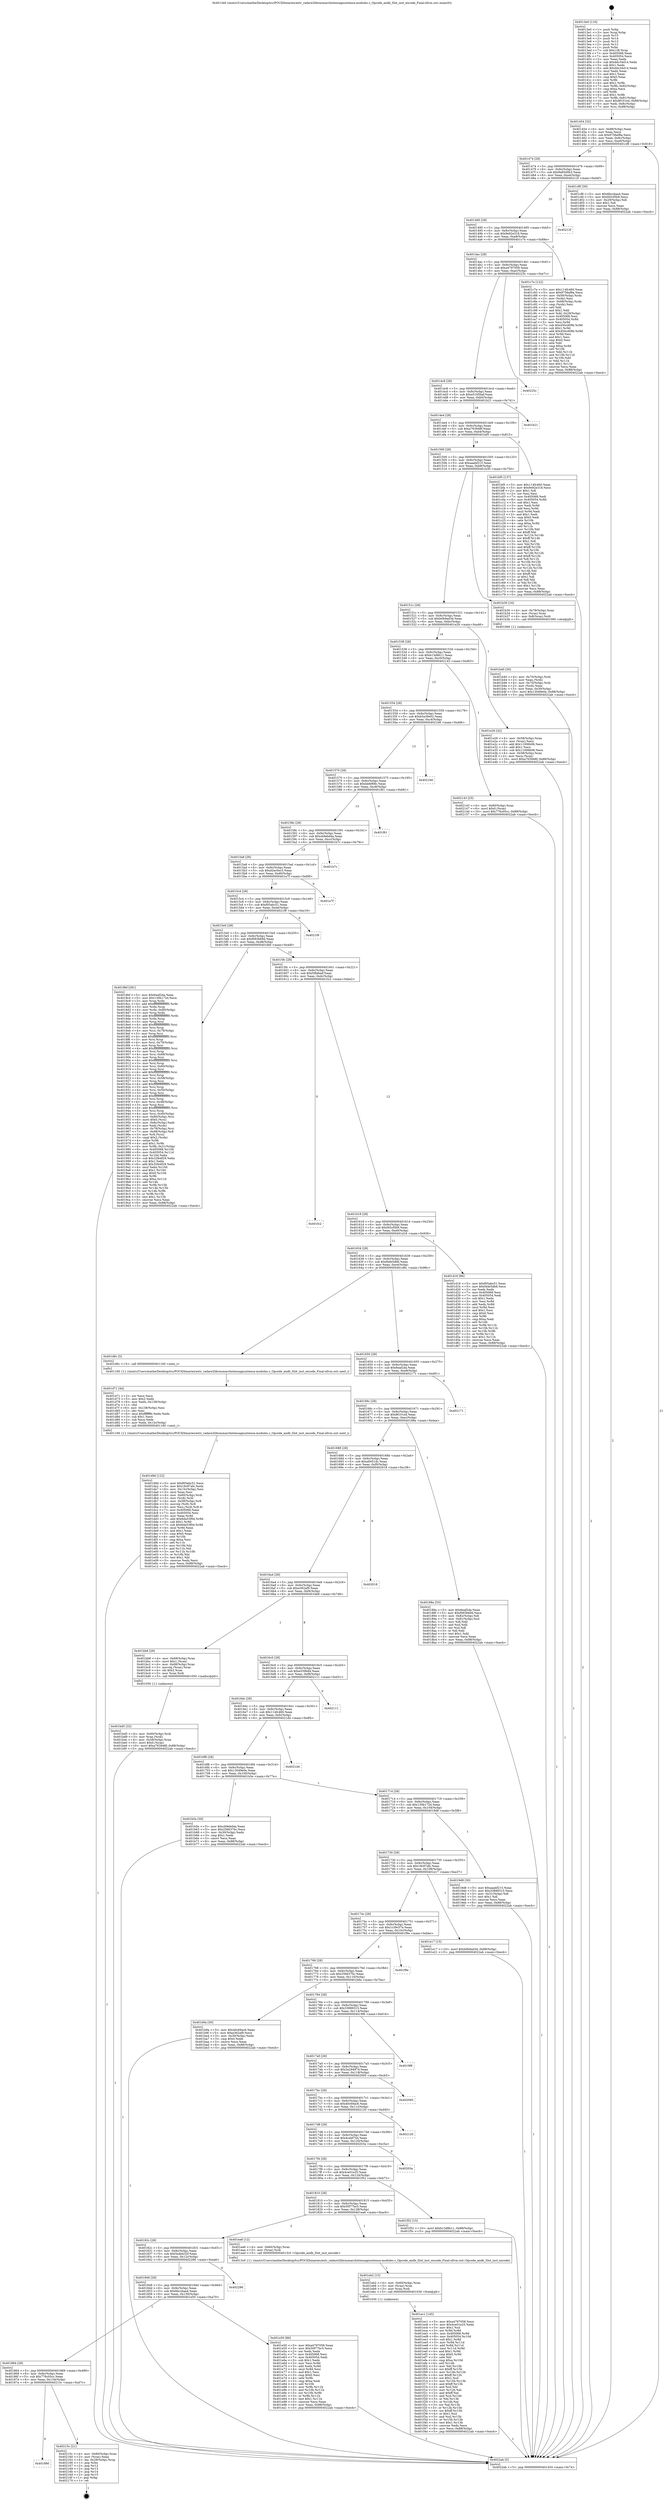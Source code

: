 digraph "0x4013e0" {
  label = "0x4013e0 (/mnt/c/Users/mathe/Desktop/tcc/POCII/binaries/extr_radare2librasmarchxtensagnuxtensa-modules.c_Opcode_andb_Slot_inst_encode_Final-ollvm.out::main(0))"
  labelloc = "t"
  node[shape=record]

  Entry [label="",width=0.3,height=0.3,shape=circle,fillcolor=black,style=filled]
  "0x401454" [label="{
     0x401454 [32]\l
     | [instrs]\l
     &nbsp;&nbsp;0x401454 \<+6\>: mov -0x88(%rbp),%eax\l
     &nbsp;&nbsp;0x40145a \<+2\>: mov %eax,%ecx\l
     &nbsp;&nbsp;0x40145c \<+6\>: sub $0x9756ef8a,%ecx\l
     &nbsp;&nbsp;0x401462 \<+6\>: mov %eax,-0x9c(%rbp)\l
     &nbsp;&nbsp;0x401468 \<+6\>: mov %ecx,-0xa0(%rbp)\l
     &nbsp;&nbsp;0x40146e \<+6\>: je 0000000000401cf8 \<main+0x918\>\l
  }"]
  "0x401cf8" [label="{
     0x401cf8 [30]\l
     | [instrs]\l
     &nbsp;&nbsp;0x401cf8 \<+5\>: mov $0x6bccbaa4,%eax\l
     &nbsp;&nbsp;0x401cfd \<+5\>: mov $0xf45cf5b9,%ecx\l
     &nbsp;&nbsp;0x401d02 \<+3\>: mov -0x29(%rbp),%dl\l
     &nbsp;&nbsp;0x401d05 \<+3\>: test $0x1,%dl\l
     &nbsp;&nbsp;0x401d08 \<+3\>: cmovne %ecx,%eax\l
     &nbsp;&nbsp;0x401d0b \<+6\>: mov %eax,-0x88(%rbp)\l
     &nbsp;&nbsp;0x401d11 \<+5\>: jmp 00000000004022ab \<main+0xecb\>\l
  }"]
  "0x401474" [label="{
     0x401474 [28]\l
     | [instrs]\l
     &nbsp;&nbsp;0x401474 \<+5\>: jmp 0000000000401479 \<main+0x99\>\l
     &nbsp;&nbsp;0x401479 \<+6\>: mov -0x9c(%rbp),%eax\l
     &nbsp;&nbsp;0x40147f \<+5\>: sub $0x9a85d0b3,%eax\l
     &nbsp;&nbsp;0x401484 \<+6\>: mov %eax,-0xa4(%rbp)\l
     &nbsp;&nbsp;0x40148a \<+6\>: je 000000000040212f \<main+0xd4f\>\l
  }"]
  Exit [label="",width=0.3,height=0.3,shape=circle,fillcolor=black,style=filled,peripheries=2]
  "0x40212f" [label="{
     0x40212f\l
  }", style=dashed]
  "0x401490" [label="{
     0x401490 [28]\l
     | [instrs]\l
     &nbsp;&nbsp;0x401490 \<+5\>: jmp 0000000000401495 \<main+0xb5\>\l
     &nbsp;&nbsp;0x401495 \<+6\>: mov -0x9c(%rbp),%eax\l
     &nbsp;&nbsp;0x40149b \<+5\>: sub $0x9e92e318,%eax\l
     &nbsp;&nbsp;0x4014a0 \<+6\>: mov %eax,-0xa8(%rbp)\l
     &nbsp;&nbsp;0x4014a6 \<+6\>: je 0000000000401c7e \<main+0x89e\>\l
  }"]
  "0x401880" [label="{
     0x401880\l
  }", style=dashed]
  "0x401c7e" [label="{
     0x401c7e [122]\l
     | [instrs]\l
     &nbsp;&nbsp;0x401c7e \<+5\>: mov $0x114fc460,%eax\l
     &nbsp;&nbsp;0x401c83 \<+5\>: mov $0x9756ef8a,%ecx\l
     &nbsp;&nbsp;0x401c88 \<+4\>: mov -0x58(%rbp),%rdx\l
     &nbsp;&nbsp;0x401c8c \<+2\>: mov (%rdx),%esi\l
     &nbsp;&nbsp;0x401c8e \<+4\>: mov -0x68(%rbp),%rdx\l
     &nbsp;&nbsp;0x401c92 \<+2\>: cmp (%rdx),%esi\l
     &nbsp;&nbsp;0x401c94 \<+4\>: setl %dil\l
     &nbsp;&nbsp;0x401c98 \<+4\>: and $0x1,%dil\l
     &nbsp;&nbsp;0x401c9c \<+4\>: mov %dil,-0x29(%rbp)\l
     &nbsp;&nbsp;0x401ca0 \<+7\>: mov 0x405068,%esi\l
     &nbsp;&nbsp;0x401ca7 \<+8\>: mov 0x405054,%r8d\l
     &nbsp;&nbsp;0x401caf \<+3\>: mov %esi,%r9d\l
     &nbsp;&nbsp;0x401cb2 \<+7\>: sub $0x450cd09b,%r9d\l
     &nbsp;&nbsp;0x401cb9 \<+4\>: sub $0x1,%r9d\l
     &nbsp;&nbsp;0x401cbd \<+7\>: add $0x450cd09b,%r9d\l
     &nbsp;&nbsp;0x401cc4 \<+4\>: imul %r9d,%esi\l
     &nbsp;&nbsp;0x401cc8 \<+3\>: and $0x1,%esi\l
     &nbsp;&nbsp;0x401ccb \<+3\>: cmp $0x0,%esi\l
     &nbsp;&nbsp;0x401cce \<+4\>: sete %dil\l
     &nbsp;&nbsp;0x401cd2 \<+4\>: cmp $0xa,%r8d\l
     &nbsp;&nbsp;0x401cd6 \<+4\>: setl %r10b\l
     &nbsp;&nbsp;0x401cda \<+3\>: mov %dil,%r11b\l
     &nbsp;&nbsp;0x401cdd \<+3\>: and %r10b,%r11b\l
     &nbsp;&nbsp;0x401ce0 \<+3\>: xor %r10b,%dil\l
     &nbsp;&nbsp;0x401ce3 \<+3\>: or %dil,%r11b\l
     &nbsp;&nbsp;0x401ce6 \<+4\>: test $0x1,%r11b\l
     &nbsp;&nbsp;0x401cea \<+3\>: cmovne %ecx,%eax\l
     &nbsp;&nbsp;0x401ced \<+6\>: mov %eax,-0x88(%rbp)\l
     &nbsp;&nbsp;0x401cf3 \<+5\>: jmp 00000000004022ab \<main+0xecb\>\l
  }"]
  "0x4014ac" [label="{
     0x4014ac [28]\l
     | [instrs]\l
     &nbsp;&nbsp;0x4014ac \<+5\>: jmp 00000000004014b1 \<main+0xd1\>\l
     &nbsp;&nbsp;0x4014b1 \<+6\>: mov -0x9c(%rbp),%eax\l
     &nbsp;&nbsp;0x4014b7 \<+5\>: sub $0xa4797058,%eax\l
     &nbsp;&nbsp;0x4014bc \<+6\>: mov %eax,-0xac(%rbp)\l
     &nbsp;&nbsp;0x4014c2 \<+6\>: je 000000000040225c \<main+0xe7c\>\l
  }"]
  "0x40215c" [label="{
     0x40215c [21]\l
     | [instrs]\l
     &nbsp;&nbsp;0x40215c \<+4\>: mov -0x80(%rbp),%rax\l
     &nbsp;&nbsp;0x402160 \<+2\>: mov (%rax),%eax\l
     &nbsp;&nbsp;0x402162 \<+4\>: lea -0x28(%rbp),%rsp\l
     &nbsp;&nbsp;0x402166 \<+1\>: pop %rbx\l
     &nbsp;&nbsp;0x402167 \<+2\>: pop %r12\l
     &nbsp;&nbsp;0x402169 \<+2\>: pop %r13\l
     &nbsp;&nbsp;0x40216b \<+2\>: pop %r14\l
     &nbsp;&nbsp;0x40216d \<+2\>: pop %r15\l
     &nbsp;&nbsp;0x40216f \<+1\>: pop %rbp\l
     &nbsp;&nbsp;0x402170 \<+1\>: ret\l
  }"]
  "0x40225c" [label="{
     0x40225c\l
  }", style=dashed]
  "0x4014c8" [label="{
     0x4014c8 [28]\l
     | [instrs]\l
     &nbsp;&nbsp;0x4014c8 \<+5\>: jmp 00000000004014cd \<main+0xed\>\l
     &nbsp;&nbsp;0x4014cd \<+6\>: mov -0x9c(%rbp),%eax\l
     &nbsp;&nbsp;0x4014d3 \<+5\>: sub $0xa5165baf,%eax\l
     &nbsp;&nbsp;0x4014d8 \<+6\>: mov %eax,-0xb0(%rbp)\l
     &nbsp;&nbsp;0x4014de \<+6\>: je 0000000000401b21 \<main+0x741\>\l
  }"]
  "0x401ec1" [label="{
     0x401ec1 [145]\l
     | [instrs]\l
     &nbsp;&nbsp;0x401ec1 \<+5\>: mov $0xa4797058,%ecx\l
     &nbsp;&nbsp;0x401ec6 \<+5\>: mov $0x4ce01e25,%edx\l
     &nbsp;&nbsp;0x401ecb \<+3\>: mov $0x1,%sil\l
     &nbsp;&nbsp;0x401ece \<+3\>: xor %r8d,%r8d\l
     &nbsp;&nbsp;0x401ed1 \<+8\>: mov 0x405068,%r9d\l
     &nbsp;&nbsp;0x401ed9 \<+8\>: mov 0x405054,%r10d\l
     &nbsp;&nbsp;0x401ee1 \<+4\>: sub $0x1,%r8d\l
     &nbsp;&nbsp;0x401ee5 \<+3\>: mov %r9d,%r11d\l
     &nbsp;&nbsp;0x401ee8 \<+3\>: add %r8d,%r11d\l
     &nbsp;&nbsp;0x401eeb \<+4\>: imul %r11d,%r9d\l
     &nbsp;&nbsp;0x401eef \<+4\>: and $0x1,%r9d\l
     &nbsp;&nbsp;0x401ef3 \<+4\>: cmp $0x0,%r9d\l
     &nbsp;&nbsp;0x401ef7 \<+3\>: sete %bl\l
     &nbsp;&nbsp;0x401efa \<+4\>: cmp $0xa,%r10d\l
     &nbsp;&nbsp;0x401efe \<+4\>: setl %r14b\l
     &nbsp;&nbsp;0x401f02 \<+3\>: mov %bl,%r15b\l
     &nbsp;&nbsp;0x401f05 \<+4\>: xor $0xff,%r15b\l
     &nbsp;&nbsp;0x401f09 \<+3\>: mov %r14b,%r12b\l
     &nbsp;&nbsp;0x401f0c \<+4\>: xor $0xff,%r12b\l
     &nbsp;&nbsp;0x401f10 \<+4\>: xor $0x1,%sil\l
     &nbsp;&nbsp;0x401f14 \<+3\>: mov %r15b,%r13b\l
     &nbsp;&nbsp;0x401f17 \<+4\>: and $0xff,%r13b\l
     &nbsp;&nbsp;0x401f1b \<+3\>: and %sil,%bl\l
     &nbsp;&nbsp;0x401f1e \<+3\>: mov %r12b,%al\l
     &nbsp;&nbsp;0x401f21 \<+2\>: and $0xff,%al\l
     &nbsp;&nbsp;0x401f23 \<+3\>: and %sil,%r14b\l
     &nbsp;&nbsp;0x401f26 \<+3\>: or %bl,%r13b\l
     &nbsp;&nbsp;0x401f29 \<+3\>: or %r14b,%al\l
     &nbsp;&nbsp;0x401f2c \<+3\>: xor %al,%r13b\l
     &nbsp;&nbsp;0x401f2f \<+3\>: or %r12b,%r15b\l
     &nbsp;&nbsp;0x401f32 \<+4\>: xor $0xff,%r15b\l
     &nbsp;&nbsp;0x401f36 \<+4\>: or $0x1,%sil\l
     &nbsp;&nbsp;0x401f3a \<+3\>: and %sil,%r15b\l
     &nbsp;&nbsp;0x401f3d \<+3\>: or %r15b,%r13b\l
     &nbsp;&nbsp;0x401f40 \<+4\>: test $0x1,%r13b\l
     &nbsp;&nbsp;0x401f44 \<+3\>: cmovne %edx,%ecx\l
     &nbsp;&nbsp;0x401f47 \<+6\>: mov %ecx,-0x88(%rbp)\l
     &nbsp;&nbsp;0x401f4d \<+5\>: jmp 00000000004022ab \<main+0xecb\>\l
  }"]
  "0x401b21" [label="{
     0x401b21\l
  }", style=dashed]
  "0x4014e4" [label="{
     0x4014e4 [28]\l
     | [instrs]\l
     &nbsp;&nbsp;0x4014e4 \<+5\>: jmp 00000000004014e9 \<main+0x109\>\l
     &nbsp;&nbsp;0x4014e9 \<+6\>: mov -0x9c(%rbp),%eax\l
     &nbsp;&nbsp;0x4014ef \<+5\>: sub $0xa763948f,%eax\l
     &nbsp;&nbsp;0x4014f4 \<+6\>: mov %eax,-0xb4(%rbp)\l
     &nbsp;&nbsp;0x4014fa \<+6\>: je 0000000000401bf5 \<main+0x815\>\l
  }"]
  "0x401eb2" [label="{
     0x401eb2 [15]\l
     | [instrs]\l
     &nbsp;&nbsp;0x401eb2 \<+4\>: mov -0x60(%rbp),%rax\l
     &nbsp;&nbsp;0x401eb6 \<+3\>: mov (%rax),%rax\l
     &nbsp;&nbsp;0x401eb9 \<+3\>: mov %rax,%rdi\l
     &nbsp;&nbsp;0x401ebc \<+5\>: call 0000000000401030 \<free@plt\>\l
     | [calls]\l
     &nbsp;&nbsp;0x401030 \{1\} (unknown)\l
  }"]
  "0x401bf5" [label="{
     0x401bf5 [137]\l
     | [instrs]\l
     &nbsp;&nbsp;0x401bf5 \<+5\>: mov $0x114fc460,%eax\l
     &nbsp;&nbsp;0x401bfa \<+5\>: mov $0x9e92e318,%ecx\l
     &nbsp;&nbsp;0x401bff \<+2\>: mov $0x1,%dl\l
     &nbsp;&nbsp;0x401c01 \<+2\>: xor %esi,%esi\l
     &nbsp;&nbsp;0x401c03 \<+7\>: mov 0x405068,%edi\l
     &nbsp;&nbsp;0x401c0a \<+8\>: mov 0x405054,%r8d\l
     &nbsp;&nbsp;0x401c12 \<+3\>: sub $0x1,%esi\l
     &nbsp;&nbsp;0x401c15 \<+3\>: mov %edi,%r9d\l
     &nbsp;&nbsp;0x401c18 \<+3\>: add %esi,%r9d\l
     &nbsp;&nbsp;0x401c1b \<+4\>: imul %r9d,%edi\l
     &nbsp;&nbsp;0x401c1f \<+3\>: and $0x1,%edi\l
     &nbsp;&nbsp;0x401c22 \<+3\>: cmp $0x0,%edi\l
     &nbsp;&nbsp;0x401c25 \<+4\>: sete %r10b\l
     &nbsp;&nbsp;0x401c29 \<+4\>: cmp $0xa,%r8d\l
     &nbsp;&nbsp;0x401c2d \<+4\>: setl %r11b\l
     &nbsp;&nbsp;0x401c31 \<+3\>: mov %r10b,%bl\l
     &nbsp;&nbsp;0x401c34 \<+3\>: xor $0xff,%bl\l
     &nbsp;&nbsp;0x401c37 \<+3\>: mov %r11b,%r14b\l
     &nbsp;&nbsp;0x401c3a \<+4\>: xor $0xff,%r14b\l
     &nbsp;&nbsp;0x401c3e \<+3\>: xor $0x1,%dl\l
     &nbsp;&nbsp;0x401c41 \<+3\>: mov %bl,%r15b\l
     &nbsp;&nbsp;0x401c44 \<+4\>: and $0xff,%r15b\l
     &nbsp;&nbsp;0x401c48 \<+3\>: and %dl,%r10b\l
     &nbsp;&nbsp;0x401c4b \<+3\>: mov %r14b,%r12b\l
     &nbsp;&nbsp;0x401c4e \<+4\>: and $0xff,%r12b\l
     &nbsp;&nbsp;0x401c52 \<+3\>: and %dl,%r11b\l
     &nbsp;&nbsp;0x401c55 \<+3\>: or %r10b,%r15b\l
     &nbsp;&nbsp;0x401c58 \<+3\>: or %r11b,%r12b\l
     &nbsp;&nbsp;0x401c5b \<+3\>: xor %r12b,%r15b\l
     &nbsp;&nbsp;0x401c5e \<+3\>: or %r14b,%bl\l
     &nbsp;&nbsp;0x401c61 \<+3\>: xor $0xff,%bl\l
     &nbsp;&nbsp;0x401c64 \<+3\>: or $0x1,%dl\l
     &nbsp;&nbsp;0x401c67 \<+2\>: and %dl,%bl\l
     &nbsp;&nbsp;0x401c69 \<+3\>: or %bl,%r15b\l
     &nbsp;&nbsp;0x401c6c \<+4\>: test $0x1,%r15b\l
     &nbsp;&nbsp;0x401c70 \<+3\>: cmovne %ecx,%eax\l
     &nbsp;&nbsp;0x401c73 \<+6\>: mov %eax,-0x88(%rbp)\l
     &nbsp;&nbsp;0x401c79 \<+5\>: jmp 00000000004022ab \<main+0xecb\>\l
  }"]
  "0x401500" [label="{
     0x401500 [28]\l
     | [instrs]\l
     &nbsp;&nbsp;0x401500 \<+5\>: jmp 0000000000401505 \<main+0x125\>\l
     &nbsp;&nbsp;0x401505 \<+6\>: mov -0x9c(%rbp),%eax\l
     &nbsp;&nbsp;0x40150b \<+5\>: sub $0xaaabf215,%eax\l
     &nbsp;&nbsp;0x401510 \<+6\>: mov %eax,-0xb8(%rbp)\l
     &nbsp;&nbsp;0x401516 \<+6\>: je 0000000000401b30 \<main+0x750\>\l
  }"]
  "0x401864" [label="{
     0x401864 [28]\l
     | [instrs]\l
     &nbsp;&nbsp;0x401864 \<+5\>: jmp 0000000000401869 \<main+0x489\>\l
     &nbsp;&nbsp;0x401869 \<+6\>: mov -0x9c(%rbp),%eax\l
     &nbsp;&nbsp;0x40186f \<+5\>: sub $0x776c05cc,%eax\l
     &nbsp;&nbsp;0x401874 \<+6\>: mov %eax,-0x134(%rbp)\l
     &nbsp;&nbsp;0x40187a \<+6\>: je 000000000040215c \<main+0xd7c\>\l
  }"]
  "0x401b30" [label="{
     0x401b30 [16]\l
     | [instrs]\l
     &nbsp;&nbsp;0x401b30 \<+4\>: mov -0x78(%rbp),%rax\l
     &nbsp;&nbsp;0x401b34 \<+3\>: mov (%rax),%rax\l
     &nbsp;&nbsp;0x401b37 \<+4\>: mov 0x8(%rax),%rdi\l
     &nbsp;&nbsp;0x401b3b \<+5\>: call 0000000000401060 \<atoi@plt\>\l
     | [calls]\l
     &nbsp;&nbsp;0x401060 \{1\} (unknown)\l
  }"]
  "0x40151c" [label="{
     0x40151c [28]\l
     | [instrs]\l
     &nbsp;&nbsp;0x40151c \<+5\>: jmp 0000000000401521 \<main+0x141\>\l
     &nbsp;&nbsp;0x401521 \<+6\>: mov -0x9c(%rbp),%eax\l
     &nbsp;&nbsp;0x401527 \<+5\>: sub $0xb0b9ad3d,%eax\l
     &nbsp;&nbsp;0x40152c \<+6\>: mov %eax,-0xbc(%rbp)\l
     &nbsp;&nbsp;0x401532 \<+6\>: je 0000000000401e26 \<main+0xa46\>\l
  }"]
  "0x401e50" [label="{
     0x401e50 [86]\l
     | [instrs]\l
     &nbsp;&nbsp;0x401e50 \<+5\>: mov $0xa4797058,%eax\l
     &nbsp;&nbsp;0x401e55 \<+5\>: mov $0x50f77bc5,%ecx\l
     &nbsp;&nbsp;0x401e5a \<+2\>: xor %edx,%edx\l
     &nbsp;&nbsp;0x401e5c \<+7\>: mov 0x405068,%esi\l
     &nbsp;&nbsp;0x401e63 \<+7\>: mov 0x405054,%edi\l
     &nbsp;&nbsp;0x401e6a \<+3\>: sub $0x1,%edx\l
     &nbsp;&nbsp;0x401e6d \<+3\>: mov %esi,%r8d\l
     &nbsp;&nbsp;0x401e70 \<+3\>: add %edx,%r8d\l
     &nbsp;&nbsp;0x401e73 \<+4\>: imul %r8d,%esi\l
     &nbsp;&nbsp;0x401e77 \<+3\>: and $0x1,%esi\l
     &nbsp;&nbsp;0x401e7a \<+3\>: cmp $0x0,%esi\l
     &nbsp;&nbsp;0x401e7d \<+4\>: sete %r9b\l
     &nbsp;&nbsp;0x401e81 \<+3\>: cmp $0xa,%edi\l
     &nbsp;&nbsp;0x401e84 \<+4\>: setl %r10b\l
     &nbsp;&nbsp;0x401e88 \<+3\>: mov %r9b,%r11b\l
     &nbsp;&nbsp;0x401e8b \<+3\>: and %r10b,%r11b\l
     &nbsp;&nbsp;0x401e8e \<+3\>: xor %r10b,%r9b\l
     &nbsp;&nbsp;0x401e91 \<+3\>: or %r9b,%r11b\l
     &nbsp;&nbsp;0x401e94 \<+4\>: test $0x1,%r11b\l
     &nbsp;&nbsp;0x401e98 \<+3\>: cmovne %ecx,%eax\l
     &nbsp;&nbsp;0x401e9b \<+6\>: mov %eax,-0x88(%rbp)\l
     &nbsp;&nbsp;0x401ea1 \<+5\>: jmp 00000000004022ab \<main+0xecb\>\l
  }"]
  "0x401e26" [label="{
     0x401e26 [42]\l
     | [instrs]\l
     &nbsp;&nbsp;0x401e26 \<+4\>: mov -0x58(%rbp),%rax\l
     &nbsp;&nbsp;0x401e2a \<+2\>: mov (%rax),%ecx\l
     &nbsp;&nbsp;0x401e2c \<+6\>: add $0x11006b06,%ecx\l
     &nbsp;&nbsp;0x401e32 \<+3\>: add $0x1,%ecx\l
     &nbsp;&nbsp;0x401e35 \<+6\>: sub $0x11006b06,%ecx\l
     &nbsp;&nbsp;0x401e3b \<+4\>: mov -0x58(%rbp),%rax\l
     &nbsp;&nbsp;0x401e3f \<+2\>: mov %ecx,(%rax)\l
     &nbsp;&nbsp;0x401e41 \<+10\>: movl $0xa763948f,-0x88(%rbp)\l
     &nbsp;&nbsp;0x401e4b \<+5\>: jmp 00000000004022ab \<main+0xecb\>\l
  }"]
  "0x401538" [label="{
     0x401538 [28]\l
     | [instrs]\l
     &nbsp;&nbsp;0x401538 \<+5\>: jmp 000000000040153d \<main+0x15d\>\l
     &nbsp;&nbsp;0x40153d \<+6\>: mov -0x9c(%rbp),%eax\l
     &nbsp;&nbsp;0x401543 \<+5\>: sub $0xb13d8b11,%eax\l
     &nbsp;&nbsp;0x401548 \<+6\>: mov %eax,-0xc0(%rbp)\l
     &nbsp;&nbsp;0x40154e \<+6\>: je 0000000000402143 \<main+0xd63\>\l
  }"]
  "0x401848" [label="{
     0x401848 [28]\l
     | [instrs]\l
     &nbsp;&nbsp;0x401848 \<+5\>: jmp 000000000040184d \<main+0x46d\>\l
     &nbsp;&nbsp;0x40184d \<+6\>: mov -0x9c(%rbp),%eax\l
     &nbsp;&nbsp;0x401853 \<+5\>: sub $0x6bccbaa4,%eax\l
     &nbsp;&nbsp;0x401858 \<+6\>: mov %eax,-0x130(%rbp)\l
     &nbsp;&nbsp;0x40185e \<+6\>: je 0000000000401e50 \<main+0xa70\>\l
  }"]
  "0x402143" [label="{
     0x402143 [25]\l
     | [instrs]\l
     &nbsp;&nbsp;0x402143 \<+4\>: mov -0x80(%rbp),%rax\l
     &nbsp;&nbsp;0x402147 \<+6\>: movl $0x0,(%rax)\l
     &nbsp;&nbsp;0x40214d \<+10\>: movl $0x776c05cc,-0x88(%rbp)\l
     &nbsp;&nbsp;0x402157 \<+5\>: jmp 00000000004022ab \<main+0xecb\>\l
  }"]
  "0x401554" [label="{
     0x401554 [28]\l
     | [instrs]\l
     &nbsp;&nbsp;0x401554 \<+5\>: jmp 0000000000401559 \<main+0x179\>\l
     &nbsp;&nbsp;0x401559 \<+6\>: mov -0x9c(%rbp),%eax\l
     &nbsp;&nbsp;0x40155f \<+5\>: sub $0xb5a39e02,%eax\l
     &nbsp;&nbsp;0x401564 \<+6\>: mov %eax,-0xc4(%rbp)\l
     &nbsp;&nbsp;0x40156a \<+6\>: je 00000000004021b6 \<main+0xdd6\>\l
  }"]
  "0x402286" [label="{
     0x402286\l
  }", style=dashed]
  "0x4021b6" [label="{
     0x4021b6\l
  }", style=dashed]
  "0x401570" [label="{
     0x401570 [28]\l
     | [instrs]\l
     &nbsp;&nbsp;0x401570 \<+5\>: jmp 0000000000401575 \<main+0x195\>\l
     &nbsp;&nbsp;0x401575 \<+6\>: mov -0x9c(%rbp),%eax\l
     &nbsp;&nbsp;0x40157b \<+5\>: sub $0xbbfef68c,%eax\l
     &nbsp;&nbsp;0x401580 \<+6\>: mov %eax,-0xc8(%rbp)\l
     &nbsp;&nbsp;0x401586 \<+6\>: je 0000000000401f61 \<main+0xb81\>\l
  }"]
  "0x40182c" [label="{
     0x40182c [28]\l
     | [instrs]\l
     &nbsp;&nbsp;0x40182c \<+5\>: jmp 0000000000401831 \<main+0x451\>\l
     &nbsp;&nbsp;0x401831 \<+6\>: mov -0x9c(%rbp),%eax\l
     &nbsp;&nbsp;0x401837 \<+5\>: sub $0x5a4bb32f,%eax\l
     &nbsp;&nbsp;0x40183c \<+6\>: mov %eax,-0x12c(%rbp)\l
     &nbsp;&nbsp;0x401842 \<+6\>: je 0000000000402286 \<main+0xea6\>\l
  }"]
  "0x401f61" [label="{
     0x401f61\l
  }", style=dashed]
  "0x40158c" [label="{
     0x40158c [28]\l
     | [instrs]\l
     &nbsp;&nbsp;0x40158c \<+5\>: jmp 0000000000401591 \<main+0x1b1\>\l
     &nbsp;&nbsp;0x401591 \<+6\>: mov -0x9c(%rbp),%eax\l
     &nbsp;&nbsp;0x401597 \<+5\>: sub $0xcb9ebd4a,%eax\l
     &nbsp;&nbsp;0x40159c \<+6\>: mov %eax,-0xcc(%rbp)\l
     &nbsp;&nbsp;0x4015a2 \<+6\>: je 0000000000401b7c \<main+0x79c\>\l
  }"]
  "0x401ea6" [label="{
     0x401ea6 [12]\l
     | [instrs]\l
     &nbsp;&nbsp;0x401ea6 \<+4\>: mov -0x60(%rbp),%rax\l
     &nbsp;&nbsp;0x401eaa \<+3\>: mov (%rax),%rdi\l
     &nbsp;&nbsp;0x401ead \<+5\>: call 00000000004013c0 \<Opcode_andb_Slot_inst_encode\>\l
     | [calls]\l
     &nbsp;&nbsp;0x4013c0 \{1\} (/mnt/c/Users/mathe/Desktop/tcc/POCII/binaries/extr_radare2librasmarchxtensagnuxtensa-modules.c_Opcode_andb_Slot_inst_encode_Final-ollvm.out::Opcode_andb_Slot_inst_encode)\l
  }"]
  "0x401b7c" [label="{
     0x401b7c\l
  }", style=dashed]
  "0x4015a8" [label="{
     0x4015a8 [28]\l
     | [instrs]\l
     &nbsp;&nbsp;0x4015a8 \<+5\>: jmp 00000000004015ad \<main+0x1cd\>\l
     &nbsp;&nbsp;0x4015ad \<+6\>: mov -0x9c(%rbp),%eax\l
     &nbsp;&nbsp;0x4015b3 \<+5\>: sub $0xd2ec0ec3,%eax\l
     &nbsp;&nbsp;0x4015b8 \<+6\>: mov %eax,-0xd0(%rbp)\l
     &nbsp;&nbsp;0x4015be \<+6\>: je 0000000000401a7f \<main+0x69f\>\l
  }"]
  "0x401810" [label="{
     0x401810 [28]\l
     | [instrs]\l
     &nbsp;&nbsp;0x401810 \<+5\>: jmp 0000000000401815 \<main+0x435\>\l
     &nbsp;&nbsp;0x401815 \<+6\>: mov -0x9c(%rbp),%eax\l
     &nbsp;&nbsp;0x40181b \<+5\>: sub $0x50f77bc5,%eax\l
     &nbsp;&nbsp;0x401820 \<+6\>: mov %eax,-0x128(%rbp)\l
     &nbsp;&nbsp;0x401826 \<+6\>: je 0000000000401ea6 \<main+0xac6\>\l
  }"]
  "0x401a7f" [label="{
     0x401a7f\l
  }", style=dashed]
  "0x4015c4" [label="{
     0x4015c4 [28]\l
     | [instrs]\l
     &nbsp;&nbsp;0x4015c4 \<+5\>: jmp 00000000004015c9 \<main+0x1e9\>\l
     &nbsp;&nbsp;0x4015c9 \<+6\>: mov -0x9c(%rbp),%eax\l
     &nbsp;&nbsp;0x4015cf \<+5\>: sub $0xf05abc51,%eax\l
     &nbsp;&nbsp;0x4015d4 \<+6\>: mov %eax,-0xd4(%rbp)\l
     &nbsp;&nbsp;0x4015da \<+6\>: je 00000000004021f9 \<main+0xe19\>\l
  }"]
  "0x401f52" [label="{
     0x401f52 [15]\l
     | [instrs]\l
     &nbsp;&nbsp;0x401f52 \<+10\>: movl $0xb13d8b11,-0x88(%rbp)\l
     &nbsp;&nbsp;0x401f5c \<+5\>: jmp 00000000004022ab \<main+0xecb\>\l
  }"]
  "0x4021f9" [label="{
     0x4021f9\l
  }", style=dashed]
  "0x4015e0" [label="{
     0x4015e0 [28]\l
     | [instrs]\l
     &nbsp;&nbsp;0x4015e0 \<+5\>: jmp 00000000004015e5 \<main+0x205\>\l
     &nbsp;&nbsp;0x4015e5 \<+6\>: mov -0x9c(%rbp),%eax\l
     &nbsp;&nbsp;0x4015eb \<+5\>: sub $0xf093b69d,%eax\l
     &nbsp;&nbsp;0x4015f0 \<+6\>: mov %eax,-0xd8(%rbp)\l
     &nbsp;&nbsp;0x4015f6 \<+6\>: je 00000000004018bf \<main+0x4df\>\l
  }"]
  "0x4017f4" [label="{
     0x4017f4 [28]\l
     | [instrs]\l
     &nbsp;&nbsp;0x4017f4 \<+5\>: jmp 00000000004017f9 \<main+0x419\>\l
     &nbsp;&nbsp;0x4017f9 \<+6\>: mov -0x9c(%rbp),%eax\l
     &nbsp;&nbsp;0x4017ff \<+5\>: sub $0x4ce01e25,%eax\l
     &nbsp;&nbsp;0x401804 \<+6\>: mov %eax,-0x124(%rbp)\l
     &nbsp;&nbsp;0x40180a \<+6\>: je 0000000000401f52 \<main+0xb72\>\l
  }"]
  "0x4018bf" [label="{
     0x4018bf [281]\l
     | [instrs]\l
     &nbsp;&nbsp;0x4018bf \<+5\>: mov $0x6eaf2da,%eax\l
     &nbsp;&nbsp;0x4018c4 \<+5\>: mov $0x130b172d,%ecx\l
     &nbsp;&nbsp;0x4018c9 \<+3\>: mov %rsp,%rdx\l
     &nbsp;&nbsp;0x4018cc \<+4\>: add $0xfffffffffffffff0,%rdx\l
     &nbsp;&nbsp;0x4018d0 \<+3\>: mov %rdx,%rsp\l
     &nbsp;&nbsp;0x4018d3 \<+4\>: mov %rdx,-0x80(%rbp)\l
     &nbsp;&nbsp;0x4018d7 \<+3\>: mov %rsp,%rdx\l
     &nbsp;&nbsp;0x4018da \<+4\>: add $0xfffffffffffffff0,%rdx\l
     &nbsp;&nbsp;0x4018de \<+3\>: mov %rdx,%rsp\l
     &nbsp;&nbsp;0x4018e1 \<+3\>: mov %rsp,%rsi\l
     &nbsp;&nbsp;0x4018e4 \<+4\>: add $0xfffffffffffffff0,%rsi\l
     &nbsp;&nbsp;0x4018e8 \<+3\>: mov %rsi,%rsp\l
     &nbsp;&nbsp;0x4018eb \<+4\>: mov %rsi,-0x78(%rbp)\l
     &nbsp;&nbsp;0x4018ef \<+3\>: mov %rsp,%rsi\l
     &nbsp;&nbsp;0x4018f2 \<+4\>: add $0xfffffffffffffff0,%rsi\l
     &nbsp;&nbsp;0x4018f6 \<+3\>: mov %rsi,%rsp\l
     &nbsp;&nbsp;0x4018f9 \<+4\>: mov %rsi,-0x70(%rbp)\l
     &nbsp;&nbsp;0x4018fd \<+3\>: mov %rsp,%rsi\l
     &nbsp;&nbsp;0x401900 \<+4\>: add $0xfffffffffffffff0,%rsi\l
     &nbsp;&nbsp;0x401904 \<+3\>: mov %rsi,%rsp\l
     &nbsp;&nbsp;0x401907 \<+4\>: mov %rsi,-0x68(%rbp)\l
     &nbsp;&nbsp;0x40190b \<+3\>: mov %rsp,%rsi\l
     &nbsp;&nbsp;0x40190e \<+4\>: add $0xfffffffffffffff0,%rsi\l
     &nbsp;&nbsp;0x401912 \<+3\>: mov %rsi,%rsp\l
     &nbsp;&nbsp;0x401915 \<+4\>: mov %rsi,-0x60(%rbp)\l
     &nbsp;&nbsp;0x401919 \<+3\>: mov %rsp,%rsi\l
     &nbsp;&nbsp;0x40191c \<+4\>: add $0xfffffffffffffff0,%rsi\l
     &nbsp;&nbsp;0x401920 \<+3\>: mov %rsi,%rsp\l
     &nbsp;&nbsp;0x401923 \<+4\>: mov %rsi,-0x58(%rbp)\l
     &nbsp;&nbsp;0x401927 \<+3\>: mov %rsp,%rsi\l
     &nbsp;&nbsp;0x40192a \<+4\>: add $0xfffffffffffffff0,%rsi\l
     &nbsp;&nbsp;0x40192e \<+3\>: mov %rsi,%rsp\l
     &nbsp;&nbsp;0x401931 \<+4\>: mov %rsi,-0x50(%rbp)\l
     &nbsp;&nbsp;0x401935 \<+3\>: mov %rsp,%rsi\l
     &nbsp;&nbsp;0x401938 \<+4\>: add $0xfffffffffffffff0,%rsi\l
     &nbsp;&nbsp;0x40193c \<+3\>: mov %rsi,%rsp\l
     &nbsp;&nbsp;0x40193f \<+4\>: mov %rsi,-0x48(%rbp)\l
     &nbsp;&nbsp;0x401943 \<+3\>: mov %rsp,%rsi\l
     &nbsp;&nbsp;0x401946 \<+4\>: add $0xfffffffffffffff0,%rsi\l
     &nbsp;&nbsp;0x40194a \<+3\>: mov %rsi,%rsp\l
     &nbsp;&nbsp;0x40194d \<+4\>: mov %rsi,-0x40(%rbp)\l
     &nbsp;&nbsp;0x401951 \<+4\>: mov -0x80(%rbp),%rsi\l
     &nbsp;&nbsp;0x401955 \<+6\>: movl $0x0,(%rsi)\l
     &nbsp;&nbsp;0x40195b \<+6\>: mov -0x8c(%rbp),%edi\l
     &nbsp;&nbsp;0x401961 \<+2\>: mov %edi,(%rdx)\l
     &nbsp;&nbsp;0x401963 \<+4\>: mov -0x78(%rbp),%rsi\l
     &nbsp;&nbsp;0x401967 \<+7\>: mov -0x98(%rbp),%r8\l
     &nbsp;&nbsp;0x40196e \<+3\>: mov %r8,(%rsi)\l
     &nbsp;&nbsp;0x401971 \<+3\>: cmpl $0x2,(%rdx)\l
     &nbsp;&nbsp;0x401974 \<+4\>: setne %r9b\l
     &nbsp;&nbsp;0x401978 \<+4\>: and $0x1,%r9b\l
     &nbsp;&nbsp;0x40197c \<+4\>: mov %r9b,-0x31(%rbp)\l
     &nbsp;&nbsp;0x401980 \<+8\>: mov 0x405068,%r10d\l
     &nbsp;&nbsp;0x401988 \<+8\>: mov 0x405054,%r11d\l
     &nbsp;&nbsp;0x401990 \<+3\>: mov %r10d,%ebx\l
     &nbsp;&nbsp;0x401993 \<+6\>: sub $0x32fe4f29,%ebx\l
     &nbsp;&nbsp;0x401999 \<+3\>: sub $0x1,%ebx\l
     &nbsp;&nbsp;0x40199c \<+6\>: add $0x32fe4f29,%ebx\l
     &nbsp;&nbsp;0x4019a2 \<+4\>: imul %ebx,%r10d\l
     &nbsp;&nbsp;0x4019a6 \<+4\>: and $0x1,%r10d\l
     &nbsp;&nbsp;0x4019aa \<+4\>: cmp $0x0,%r10d\l
     &nbsp;&nbsp;0x4019ae \<+4\>: sete %r9b\l
     &nbsp;&nbsp;0x4019b2 \<+4\>: cmp $0xa,%r11d\l
     &nbsp;&nbsp;0x4019b6 \<+4\>: setl %r14b\l
     &nbsp;&nbsp;0x4019ba \<+3\>: mov %r9b,%r15b\l
     &nbsp;&nbsp;0x4019bd \<+3\>: and %r14b,%r15b\l
     &nbsp;&nbsp;0x4019c0 \<+3\>: xor %r14b,%r9b\l
     &nbsp;&nbsp;0x4019c3 \<+3\>: or %r9b,%r15b\l
     &nbsp;&nbsp;0x4019c6 \<+4\>: test $0x1,%r15b\l
     &nbsp;&nbsp;0x4019ca \<+3\>: cmovne %ecx,%eax\l
     &nbsp;&nbsp;0x4019cd \<+6\>: mov %eax,-0x88(%rbp)\l
     &nbsp;&nbsp;0x4019d3 \<+5\>: jmp 00000000004022ab \<main+0xecb\>\l
  }"]
  "0x4015fc" [label="{
     0x4015fc [28]\l
     | [instrs]\l
     &nbsp;&nbsp;0x4015fc \<+5\>: jmp 0000000000401601 \<main+0x221\>\l
     &nbsp;&nbsp;0x401601 \<+6\>: mov -0x9c(%rbp),%eax\l
     &nbsp;&nbsp;0x401607 \<+5\>: sub $0xf3fb8aef,%eax\l
     &nbsp;&nbsp;0x40160c \<+6\>: mov %eax,-0xdc(%rbp)\l
     &nbsp;&nbsp;0x401612 \<+6\>: je 0000000000401fc2 \<main+0xbe2\>\l
  }"]
  "0x40203a" [label="{
     0x40203a\l
  }", style=dashed]
  "0x401fc2" [label="{
     0x401fc2\l
  }", style=dashed]
  "0x401618" [label="{
     0x401618 [28]\l
     | [instrs]\l
     &nbsp;&nbsp;0x401618 \<+5\>: jmp 000000000040161d \<main+0x23d\>\l
     &nbsp;&nbsp;0x40161d \<+6\>: mov -0x9c(%rbp),%eax\l
     &nbsp;&nbsp;0x401623 \<+5\>: sub $0xf45cf5b9,%eax\l
     &nbsp;&nbsp;0x401628 \<+6\>: mov %eax,-0xe0(%rbp)\l
     &nbsp;&nbsp;0x40162e \<+6\>: je 0000000000401d16 \<main+0x936\>\l
  }"]
  "0x4017d8" [label="{
     0x4017d8 [28]\l
     | [instrs]\l
     &nbsp;&nbsp;0x4017d8 \<+5\>: jmp 00000000004017dd \<main+0x3fd\>\l
     &nbsp;&nbsp;0x4017dd \<+6\>: mov -0x9c(%rbp),%eax\l
     &nbsp;&nbsp;0x4017e3 \<+5\>: sub $0x4cabf744,%eax\l
     &nbsp;&nbsp;0x4017e8 \<+6\>: mov %eax,-0x120(%rbp)\l
     &nbsp;&nbsp;0x4017ee \<+6\>: je 000000000040203a \<main+0xc5a\>\l
  }"]
  "0x401d16" [label="{
     0x401d16 [86]\l
     | [instrs]\l
     &nbsp;&nbsp;0x401d16 \<+5\>: mov $0xf05abc51,%eax\l
     &nbsp;&nbsp;0x401d1b \<+5\>: mov $0xf4de5db6,%ecx\l
     &nbsp;&nbsp;0x401d20 \<+2\>: xor %edx,%edx\l
     &nbsp;&nbsp;0x401d22 \<+7\>: mov 0x405068,%esi\l
     &nbsp;&nbsp;0x401d29 \<+7\>: mov 0x405054,%edi\l
     &nbsp;&nbsp;0x401d30 \<+3\>: sub $0x1,%edx\l
     &nbsp;&nbsp;0x401d33 \<+3\>: mov %esi,%r8d\l
     &nbsp;&nbsp;0x401d36 \<+3\>: add %edx,%r8d\l
     &nbsp;&nbsp;0x401d39 \<+4\>: imul %r8d,%esi\l
     &nbsp;&nbsp;0x401d3d \<+3\>: and $0x1,%esi\l
     &nbsp;&nbsp;0x401d40 \<+3\>: cmp $0x0,%esi\l
     &nbsp;&nbsp;0x401d43 \<+4\>: sete %r9b\l
     &nbsp;&nbsp;0x401d47 \<+3\>: cmp $0xa,%edi\l
     &nbsp;&nbsp;0x401d4a \<+4\>: setl %r10b\l
     &nbsp;&nbsp;0x401d4e \<+3\>: mov %r9b,%r11b\l
     &nbsp;&nbsp;0x401d51 \<+3\>: and %r10b,%r11b\l
     &nbsp;&nbsp;0x401d54 \<+3\>: xor %r10b,%r9b\l
     &nbsp;&nbsp;0x401d57 \<+3\>: or %r9b,%r11b\l
     &nbsp;&nbsp;0x401d5a \<+4\>: test $0x1,%r11b\l
     &nbsp;&nbsp;0x401d5e \<+3\>: cmovne %ecx,%eax\l
     &nbsp;&nbsp;0x401d61 \<+6\>: mov %eax,-0x88(%rbp)\l
     &nbsp;&nbsp;0x401d67 \<+5\>: jmp 00000000004022ab \<main+0xecb\>\l
  }"]
  "0x401634" [label="{
     0x401634 [28]\l
     | [instrs]\l
     &nbsp;&nbsp;0x401634 \<+5\>: jmp 0000000000401639 \<main+0x259\>\l
     &nbsp;&nbsp;0x401639 \<+6\>: mov -0x9c(%rbp),%eax\l
     &nbsp;&nbsp;0x40163f \<+5\>: sub $0xf4de5db6,%eax\l
     &nbsp;&nbsp;0x401644 \<+6\>: mov %eax,-0xe4(%rbp)\l
     &nbsp;&nbsp;0x40164a \<+6\>: je 0000000000401d6c \<main+0x98c\>\l
  }"]
  "0x402120" [label="{
     0x402120\l
  }", style=dashed]
  "0x401d6c" [label="{
     0x401d6c [5]\l
     | [instrs]\l
     &nbsp;&nbsp;0x401d6c \<+5\>: call 0000000000401160 \<next_i\>\l
     | [calls]\l
     &nbsp;&nbsp;0x401160 \{1\} (/mnt/c/Users/mathe/Desktop/tcc/POCII/binaries/extr_radare2librasmarchxtensagnuxtensa-modules.c_Opcode_andb_Slot_inst_encode_Final-ollvm.out::next_i)\l
  }"]
  "0x401650" [label="{
     0x401650 [28]\l
     | [instrs]\l
     &nbsp;&nbsp;0x401650 \<+5\>: jmp 0000000000401655 \<main+0x275\>\l
     &nbsp;&nbsp;0x401655 \<+6\>: mov -0x9c(%rbp),%eax\l
     &nbsp;&nbsp;0x40165b \<+5\>: sub $0x6eaf2da,%eax\l
     &nbsp;&nbsp;0x401660 \<+6\>: mov %eax,-0xe8(%rbp)\l
     &nbsp;&nbsp;0x401666 \<+6\>: je 0000000000402171 \<main+0xd91\>\l
  }"]
  "0x4017bc" [label="{
     0x4017bc [28]\l
     | [instrs]\l
     &nbsp;&nbsp;0x4017bc \<+5\>: jmp 00000000004017c1 \<main+0x3e1\>\l
     &nbsp;&nbsp;0x4017c1 \<+6\>: mov -0x9c(%rbp),%eax\l
     &nbsp;&nbsp;0x4017c7 \<+5\>: sub $0x40c69ac6,%eax\l
     &nbsp;&nbsp;0x4017cc \<+6\>: mov %eax,-0x11c(%rbp)\l
     &nbsp;&nbsp;0x4017d2 \<+6\>: je 0000000000402120 \<main+0xd40\>\l
  }"]
  "0x402171" [label="{
     0x402171\l
  }", style=dashed]
  "0x40166c" [label="{
     0x40166c [28]\l
     | [instrs]\l
     &nbsp;&nbsp;0x40166c \<+5\>: jmp 0000000000401671 \<main+0x291\>\l
     &nbsp;&nbsp;0x401671 \<+6\>: mov -0x9c(%rbp),%eax\l
     &nbsp;&nbsp;0x401677 \<+5\>: sub $0x8f101ed,%eax\l
     &nbsp;&nbsp;0x40167c \<+6\>: mov %eax,-0xec(%rbp)\l
     &nbsp;&nbsp;0x401682 \<+6\>: je 000000000040188a \<main+0x4aa\>\l
  }"]
  "0x402095" [label="{
     0x402095\l
  }", style=dashed]
  "0x40188a" [label="{
     0x40188a [53]\l
     | [instrs]\l
     &nbsp;&nbsp;0x40188a \<+5\>: mov $0x6eaf2da,%eax\l
     &nbsp;&nbsp;0x40188f \<+5\>: mov $0xf093b69d,%ecx\l
     &nbsp;&nbsp;0x401894 \<+6\>: mov -0x82(%rbp),%dl\l
     &nbsp;&nbsp;0x40189a \<+7\>: mov -0x81(%rbp),%sil\l
     &nbsp;&nbsp;0x4018a1 \<+3\>: mov %dl,%dil\l
     &nbsp;&nbsp;0x4018a4 \<+3\>: and %sil,%dil\l
     &nbsp;&nbsp;0x4018a7 \<+3\>: xor %sil,%dl\l
     &nbsp;&nbsp;0x4018aa \<+3\>: or %dl,%dil\l
     &nbsp;&nbsp;0x4018ad \<+4\>: test $0x1,%dil\l
     &nbsp;&nbsp;0x4018b1 \<+3\>: cmovne %ecx,%eax\l
     &nbsp;&nbsp;0x4018b4 \<+6\>: mov %eax,-0x88(%rbp)\l
     &nbsp;&nbsp;0x4018ba \<+5\>: jmp 00000000004022ab \<main+0xecb\>\l
  }"]
  "0x401688" [label="{
     0x401688 [28]\l
     | [instrs]\l
     &nbsp;&nbsp;0x401688 \<+5\>: jmp 000000000040168d \<main+0x2ad\>\l
     &nbsp;&nbsp;0x40168d \<+6\>: mov -0x9c(%rbp),%eax\l
     &nbsp;&nbsp;0x401693 \<+5\>: sub $0xa8451dc,%eax\l
     &nbsp;&nbsp;0x401698 \<+6\>: mov %eax,-0xf0(%rbp)\l
     &nbsp;&nbsp;0x40169e \<+6\>: je 0000000000402018 \<main+0xc38\>\l
  }"]
  "0x4022ab" [label="{
     0x4022ab [5]\l
     | [instrs]\l
     &nbsp;&nbsp;0x4022ab \<+5\>: jmp 0000000000401454 \<main+0x74\>\l
  }"]
  "0x4013e0" [label="{
     0x4013e0 [116]\l
     | [instrs]\l
     &nbsp;&nbsp;0x4013e0 \<+1\>: push %rbp\l
     &nbsp;&nbsp;0x4013e1 \<+3\>: mov %rsp,%rbp\l
     &nbsp;&nbsp;0x4013e4 \<+2\>: push %r15\l
     &nbsp;&nbsp;0x4013e6 \<+2\>: push %r14\l
     &nbsp;&nbsp;0x4013e8 \<+2\>: push %r13\l
     &nbsp;&nbsp;0x4013ea \<+2\>: push %r12\l
     &nbsp;&nbsp;0x4013ec \<+1\>: push %rbx\l
     &nbsp;&nbsp;0x4013ed \<+7\>: sub $0x138,%rsp\l
     &nbsp;&nbsp;0x4013f4 \<+7\>: mov 0x405068,%eax\l
     &nbsp;&nbsp;0x4013fb \<+7\>: mov 0x405054,%ecx\l
     &nbsp;&nbsp;0x401402 \<+2\>: mov %eax,%edx\l
     &nbsp;&nbsp;0x401404 \<+6\>: sub $0xddc34d14,%edx\l
     &nbsp;&nbsp;0x40140a \<+3\>: sub $0x1,%edx\l
     &nbsp;&nbsp;0x40140d \<+6\>: add $0xddc34d14,%edx\l
     &nbsp;&nbsp;0x401413 \<+3\>: imul %edx,%eax\l
     &nbsp;&nbsp;0x401416 \<+3\>: and $0x1,%eax\l
     &nbsp;&nbsp;0x401419 \<+3\>: cmp $0x0,%eax\l
     &nbsp;&nbsp;0x40141c \<+4\>: sete %r8b\l
     &nbsp;&nbsp;0x401420 \<+4\>: and $0x1,%r8b\l
     &nbsp;&nbsp;0x401424 \<+7\>: mov %r8b,-0x82(%rbp)\l
     &nbsp;&nbsp;0x40142b \<+3\>: cmp $0xa,%ecx\l
     &nbsp;&nbsp;0x40142e \<+4\>: setl %r8b\l
     &nbsp;&nbsp;0x401432 \<+4\>: and $0x1,%r8b\l
     &nbsp;&nbsp;0x401436 \<+7\>: mov %r8b,-0x81(%rbp)\l
     &nbsp;&nbsp;0x40143d \<+10\>: movl $0x8f101ed,-0x88(%rbp)\l
     &nbsp;&nbsp;0x401447 \<+6\>: mov %edi,-0x8c(%rbp)\l
     &nbsp;&nbsp;0x40144d \<+7\>: mov %rsi,-0x98(%rbp)\l
  }"]
  "0x4017a0" [label="{
     0x4017a0 [28]\l
     | [instrs]\l
     &nbsp;&nbsp;0x4017a0 \<+5\>: jmp 00000000004017a5 \<main+0x3c5\>\l
     &nbsp;&nbsp;0x4017a5 \<+6\>: mov -0x9c(%rbp),%eax\l
     &nbsp;&nbsp;0x4017ab \<+5\>: sub $0x3a29497d,%eax\l
     &nbsp;&nbsp;0x4017b0 \<+6\>: mov %eax,-0x118(%rbp)\l
     &nbsp;&nbsp;0x4017b6 \<+6\>: je 0000000000402095 \<main+0xcb5\>\l
  }"]
  "0x4019f6" [label="{
     0x4019f6\l
  }", style=dashed]
  "0x402018" [label="{
     0x402018\l
  }", style=dashed]
  "0x4016a4" [label="{
     0x4016a4 [28]\l
     | [instrs]\l
     &nbsp;&nbsp;0x4016a4 \<+5\>: jmp 00000000004016a9 \<main+0x2c9\>\l
     &nbsp;&nbsp;0x4016a9 \<+6\>: mov -0x9c(%rbp),%eax\l
     &nbsp;&nbsp;0x4016af \<+5\>: sub $0xe362af9,%eax\l
     &nbsp;&nbsp;0x4016b4 \<+6\>: mov %eax,-0xf4(%rbp)\l
     &nbsp;&nbsp;0x4016ba \<+6\>: je 0000000000401bb8 \<main+0x7d8\>\l
  }"]
  "0x401d9d" [label="{
     0x401d9d [122]\l
     | [instrs]\l
     &nbsp;&nbsp;0x401d9d \<+5\>: mov $0xf05abc51,%ecx\l
     &nbsp;&nbsp;0x401da2 \<+5\>: mov $0x18c97afc,%edx\l
     &nbsp;&nbsp;0x401da7 \<+6\>: mov -0x13c(%rbp),%esi\l
     &nbsp;&nbsp;0x401dad \<+3\>: imul %eax,%esi\l
     &nbsp;&nbsp;0x401db0 \<+4\>: mov -0x60(%rbp),%rdi\l
     &nbsp;&nbsp;0x401db4 \<+3\>: mov (%rdi),%rdi\l
     &nbsp;&nbsp;0x401db7 \<+4\>: mov -0x58(%rbp),%r8\l
     &nbsp;&nbsp;0x401dbb \<+3\>: movslq (%r8),%r8\l
     &nbsp;&nbsp;0x401dbe \<+4\>: mov %esi,(%rdi,%r8,4)\l
     &nbsp;&nbsp;0x401dc2 \<+7\>: mov 0x405068,%eax\l
     &nbsp;&nbsp;0x401dc9 \<+7\>: mov 0x405054,%esi\l
     &nbsp;&nbsp;0x401dd0 \<+3\>: mov %eax,%r9d\l
     &nbsp;&nbsp;0x401dd3 \<+7\>: add $0x6da53f0d,%r9d\l
     &nbsp;&nbsp;0x401dda \<+4\>: sub $0x1,%r9d\l
     &nbsp;&nbsp;0x401dde \<+7\>: sub $0x6da53f0d,%r9d\l
     &nbsp;&nbsp;0x401de5 \<+4\>: imul %r9d,%eax\l
     &nbsp;&nbsp;0x401de9 \<+3\>: and $0x1,%eax\l
     &nbsp;&nbsp;0x401dec \<+3\>: cmp $0x0,%eax\l
     &nbsp;&nbsp;0x401def \<+4\>: sete %r10b\l
     &nbsp;&nbsp;0x401df3 \<+3\>: cmp $0xa,%esi\l
     &nbsp;&nbsp;0x401df6 \<+4\>: setl %r11b\l
     &nbsp;&nbsp;0x401dfa \<+3\>: mov %r10b,%bl\l
     &nbsp;&nbsp;0x401dfd \<+3\>: and %r11b,%bl\l
     &nbsp;&nbsp;0x401e00 \<+3\>: xor %r11b,%r10b\l
     &nbsp;&nbsp;0x401e03 \<+3\>: or %r10b,%bl\l
     &nbsp;&nbsp;0x401e06 \<+3\>: test $0x1,%bl\l
     &nbsp;&nbsp;0x401e09 \<+3\>: cmovne %edx,%ecx\l
     &nbsp;&nbsp;0x401e0c \<+6\>: mov %ecx,-0x88(%rbp)\l
     &nbsp;&nbsp;0x401e12 \<+5\>: jmp 00000000004022ab \<main+0xecb\>\l
  }"]
  "0x401bb8" [label="{
     0x401bb8 [29]\l
     | [instrs]\l
     &nbsp;&nbsp;0x401bb8 \<+4\>: mov -0x68(%rbp),%rax\l
     &nbsp;&nbsp;0x401bbc \<+6\>: movl $0x1,(%rax)\l
     &nbsp;&nbsp;0x401bc2 \<+4\>: mov -0x68(%rbp),%rax\l
     &nbsp;&nbsp;0x401bc6 \<+3\>: movslq (%rax),%rax\l
     &nbsp;&nbsp;0x401bc9 \<+4\>: shl $0x2,%rax\l
     &nbsp;&nbsp;0x401bcd \<+3\>: mov %rax,%rdi\l
     &nbsp;&nbsp;0x401bd0 \<+5\>: call 0000000000401050 \<malloc@plt\>\l
     | [calls]\l
     &nbsp;&nbsp;0x401050 \{1\} (unknown)\l
  }"]
  "0x4016c0" [label="{
     0x4016c0 [28]\l
     | [instrs]\l
     &nbsp;&nbsp;0x4016c0 \<+5\>: jmp 00000000004016c5 \<main+0x2e5\>\l
     &nbsp;&nbsp;0x4016c5 \<+6\>: mov -0x9c(%rbp),%eax\l
     &nbsp;&nbsp;0x4016cb \<+5\>: sub $0xe539b84,%eax\l
     &nbsp;&nbsp;0x4016d0 \<+6\>: mov %eax,-0xf8(%rbp)\l
     &nbsp;&nbsp;0x4016d6 \<+6\>: je 0000000000402111 \<main+0xd31\>\l
  }"]
  "0x401d71" [label="{
     0x401d71 [44]\l
     | [instrs]\l
     &nbsp;&nbsp;0x401d71 \<+2\>: xor %ecx,%ecx\l
     &nbsp;&nbsp;0x401d73 \<+5\>: mov $0x2,%edx\l
     &nbsp;&nbsp;0x401d78 \<+6\>: mov %edx,-0x138(%rbp)\l
     &nbsp;&nbsp;0x401d7e \<+1\>: cltd\l
     &nbsp;&nbsp;0x401d7f \<+6\>: mov -0x138(%rbp),%esi\l
     &nbsp;&nbsp;0x401d85 \<+2\>: idiv %esi\l
     &nbsp;&nbsp;0x401d87 \<+6\>: imul $0xfffffffe,%edx,%edx\l
     &nbsp;&nbsp;0x401d8d \<+3\>: sub $0x1,%ecx\l
     &nbsp;&nbsp;0x401d90 \<+2\>: sub %ecx,%edx\l
     &nbsp;&nbsp;0x401d92 \<+6\>: mov %edx,-0x13c(%rbp)\l
     &nbsp;&nbsp;0x401d98 \<+5\>: call 0000000000401160 \<next_i\>\l
     | [calls]\l
     &nbsp;&nbsp;0x401160 \{1\} (/mnt/c/Users/mathe/Desktop/tcc/POCII/binaries/extr_radare2librasmarchxtensagnuxtensa-modules.c_Opcode_andb_Slot_inst_encode_Final-ollvm.out::next_i)\l
  }"]
  "0x402111" [label="{
     0x402111\l
  }", style=dashed]
  "0x4016dc" [label="{
     0x4016dc [28]\l
     | [instrs]\l
     &nbsp;&nbsp;0x4016dc \<+5\>: jmp 00000000004016e1 \<main+0x301\>\l
     &nbsp;&nbsp;0x4016e1 \<+6\>: mov -0x9c(%rbp),%eax\l
     &nbsp;&nbsp;0x4016e7 \<+5\>: sub $0x114fc460,%eax\l
     &nbsp;&nbsp;0x4016ec \<+6\>: mov %eax,-0xfc(%rbp)\l
     &nbsp;&nbsp;0x4016f2 \<+6\>: je 00000000004021d4 \<main+0xdf4\>\l
  }"]
  "0x401bd5" [label="{
     0x401bd5 [32]\l
     | [instrs]\l
     &nbsp;&nbsp;0x401bd5 \<+4\>: mov -0x60(%rbp),%rdi\l
     &nbsp;&nbsp;0x401bd9 \<+3\>: mov %rax,(%rdi)\l
     &nbsp;&nbsp;0x401bdc \<+4\>: mov -0x58(%rbp),%rax\l
     &nbsp;&nbsp;0x401be0 \<+6\>: movl $0x0,(%rax)\l
     &nbsp;&nbsp;0x401be6 \<+10\>: movl $0xa763948f,-0x88(%rbp)\l
     &nbsp;&nbsp;0x401bf0 \<+5\>: jmp 00000000004022ab \<main+0xecb\>\l
  }"]
  "0x4021d4" [label="{
     0x4021d4\l
  }", style=dashed]
  "0x4016f8" [label="{
     0x4016f8 [28]\l
     | [instrs]\l
     &nbsp;&nbsp;0x4016f8 \<+5\>: jmp 00000000004016fd \<main+0x31d\>\l
     &nbsp;&nbsp;0x4016fd \<+6\>: mov -0x9c(%rbp),%eax\l
     &nbsp;&nbsp;0x401703 \<+5\>: sub $0x13049e0e,%eax\l
     &nbsp;&nbsp;0x401708 \<+6\>: mov %eax,-0x100(%rbp)\l
     &nbsp;&nbsp;0x40170e \<+6\>: je 0000000000401b5e \<main+0x77e\>\l
  }"]
  "0x401784" [label="{
     0x401784 [28]\l
     | [instrs]\l
     &nbsp;&nbsp;0x401784 \<+5\>: jmp 0000000000401789 \<main+0x3a9\>\l
     &nbsp;&nbsp;0x401789 \<+6\>: mov -0x9c(%rbp),%eax\l
     &nbsp;&nbsp;0x40178f \<+5\>: sub $0x33889315,%eax\l
     &nbsp;&nbsp;0x401794 \<+6\>: mov %eax,-0x114(%rbp)\l
     &nbsp;&nbsp;0x40179a \<+6\>: je 00000000004019f6 \<main+0x616\>\l
  }"]
  "0x401b5e" [label="{
     0x401b5e [30]\l
     | [instrs]\l
     &nbsp;&nbsp;0x401b5e \<+5\>: mov $0xcb9ebd4a,%eax\l
     &nbsp;&nbsp;0x401b63 \<+5\>: mov $0x2566370c,%ecx\l
     &nbsp;&nbsp;0x401b68 \<+3\>: mov -0x30(%rbp),%edx\l
     &nbsp;&nbsp;0x401b6b \<+3\>: cmp $0x1,%edx\l
     &nbsp;&nbsp;0x401b6e \<+3\>: cmovl %ecx,%eax\l
     &nbsp;&nbsp;0x401b71 \<+6\>: mov %eax,-0x88(%rbp)\l
     &nbsp;&nbsp;0x401b77 \<+5\>: jmp 00000000004022ab \<main+0xecb\>\l
  }"]
  "0x401714" [label="{
     0x401714 [28]\l
     | [instrs]\l
     &nbsp;&nbsp;0x401714 \<+5\>: jmp 0000000000401719 \<main+0x339\>\l
     &nbsp;&nbsp;0x401719 \<+6\>: mov -0x9c(%rbp),%eax\l
     &nbsp;&nbsp;0x40171f \<+5\>: sub $0x130b172d,%eax\l
     &nbsp;&nbsp;0x401724 \<+6\>: mov %eax,-0x104(%rbp)\l
     &nbsp;&nbsp;0x40172a \<+6\>: je 00000000004019d8 \<main+0x5f8\>\l
  }"]
  "0x401b9a" [label="{
     0x401b9a [30]\l
     | [instrs]\l
     &nbsp;&nbsp;0x401b9a \<+5\>: mov $0x40c69ac6,%eax\l
     &nbsp;&nbsp;0x401b9f \<+5\>: mov $0xe362af9,%ecx\l
     &nbsp;&nbsp;0x401ba4 \<+3\>: mov -0x30(%rbp),%edx\l
     &nbsp;&nbsp;0x401ba7 \<+3\>: cmp $0x0,%edx\l
     &nbsp;&nbsp;0x401baa \<+3\>: cmove %ecx,%eax\l
     &nbsp;&nbsp;0x401bad \<+6\>: mov %eax,-0x88(%rbp)\l
     &nbsp;&nbsp;0x401bb3 \<+5\>: jmp 00000000004022ab \<main+0xecb\>\l
  }"]
  "0x4019d8" [label="{
     0x4019d8 [30]\l
     | [instrs]\l
     &nbsp;&nbsp;0x4019d8 \<+5\>: mov $0xaaabf215,%eax\l
     &nbsp;&nbsp;0x4019dd \<+5\>: mov $0x33889315,%ecx\l
     &nbsp;&nbsp;0x4019e2 \<+3\>: mov -0x31(%rbp),%dl\l
     &nbsp;&nbsp;0x4019e5 \<+3\>: test $0x1,%dl\l
     &nbsp;&nbsp;0x4019e8 \<+3\>: cmovne %ecx,%eax\l
     &nbsp;&nbsp;0x4019eb \<+6\>: mov %eax,-0x88(%rbp)\l
     &nbsp;&nbsp;0x4019f1 \<+5\>: jmp 00000000004022ab \<main+0xecb\>\l
  }"]
  "0x401730" [label="{
     0x401730 [28]\l
     | [instrs]\l
     &nbsp;&nbsp;0x401730 \<+5\>: jmp 0000000000401735 \<main+0x355\>\l
     &nbsp;&nbsp;0x401735 \<+6\>: mov -0x9c(%rbp),%eax\l
     &nbsp;&nbsp;0x40173b \<+5\>: sub $0x18c97afc,%eax\l
     &nbsp;&nbsp;0x401740 \<+6\>: mov %eax,-0x108(%rbp)\l
     &nbsp;&nbsp;0x401746 \<+6\>: je 0000000000401e17 \<main+0xa37\>\l
  }"]
  "0x401b40" [label="{
     0x401b40 [30]\l
     | [instrs]\l
     &nbsp;&nbsp;0x401b40 \<+4\>: mov -0x70(%rbp),%rdi\l
     &nbsp;&nbsp;0x401b44 \<+2\>: mov %eax,(%rdi)\l
     &nbsp;&nbsp;0x401b46 \<+4\>: mov -0x70(%rbp),%rdi\l
     &nbsp;&nbsp;0x401b4a \<+2\>: mov (%rdi),%eax\l
     &nbsp;&nbsp;0x401b4c \<+3\>: mov %eax,-0x30(%rbp)\l
     &nbsp;&nbsp;0x401b4f \<+10\>: movl $0x13049e0e,-0x88(%rbp)\l
     &nbsp;&nbsp;0x401b59 \<+5\>: jmp 00000000004022ab \<main+0xecb\>\l
  }"]
  "0x401768" [label="{
     0x401768 [28]\l
     | [instrs]\l
     &nbsp;&nbsp;0x401768 \<+5\>: jmp 000000000040176d \<main+0x38d\>\l
     &nbsp;&nbsp;0x40176d \<+6\>: mov -0x9c(%rbp),%eax\l
     &nbsp;&nbsp;0x401773 \<+5\>: sub $0x2566370c,%eax\l
     &nbsp;&nbsp;0x401778 \<+6\>: mov %eax,-0x110(%rbp)\l
     &nbsp;&nbsp;0x40177e \<+6\>: je 0000000000401b9a \<main+0x7ba\>\l
  }"]
  "0x401e17" [label="{
     0x401e17 [15]\l
     | [instrs]\l
     &nbsp;&nbsp;0x401e17 \<+10\>: movl $0xb0b9ad3d,-0x88(%rbp)\l
     &nbsp;&nbsp;0x401e21 \<+5\>: jmp 00000000004022ab \<main+0xecb\>\l
  }"]
  "0x40174c" [label="{
     0x40174c [28]\l
     | [instrs]\l
     &nbsp;&nbsp;0x40174c \<+5\>: jmp 0000000000401751 \<main+0x371\>\l
     &nbsp;&nbsp;0x401751 \<+6\>: mov -0x9c(%rbp),%eax\l
     &nbsp;&nbsp;0x401757 \<+5\>: sub $0x1c39c57e,%eax\l
     &nbsp;&nbsp;0x40175c \<+6\>: mov %eax,-0x10c(%rbp)\l
     &nbsp;&nbsp;0x401762 \<+6\>: je 0000000000401f9e \<main+0xbbe\>\l
  }"]
  "0x401f9e" [label="{
     0x401f9e\l
  }", style=dashed]
  Entry -> "0x4013e0" [label=" 1"]
  "0x401454" -> "0x401cf8" [label=" 2"]
  "0x401454" -> "0x401474" [label=" 20"]
  "0x40215c" -> Exit [label=" 1"]
  "0x401474" -> "0x40212f" [label=" 0"]
  "0x401474" -> "0x401490" [label=" 20"]
  "0x401864" -> "0x401880" [label=" 0"]
  "0x401490" -> "0x401c7e" [label=" 2"]
  "0x401490" -> "0x4014ac" [label=" 18"]
  "0x401864" -> "0x40215c" [label=" 1"]
  "0x4014ac" -> "0x40225c" [label=" 0"]
  "0x4014ac" -> "0x4014c8" [label=" 18"]
  "0x402143" -> "0x4022ab" [label=" 1"]
  "0x4014c8" -> "0x401b21" [label=" 0"]
  "0x4014c8" -> "0x4014e4" [label=" 18"]
  "0x401f52" -> "0x4022ab" [label=" 1"]
  "0x4014e4" -> "0x401bf5" [label=" 2"]
  "0x4014e4" -> "0x401500" [label=" 16"]
  "0x401ec1" -> "0x4022ab" [label=" 1"]
  "0x401500" -> "0x401b30" [label=" 1"]
  "0x401500" -> "0x40151c" [label=" 15"]
  "0x401eb2" -> "0x401ec1" [label=" 1"]
  "0x40151c" -> "0x401e26" [label=" 1"]
  "0x40151c" -> "0x401538" [label=" 14"]
  "0x401ea6" -> "0x401eb2" [label=" 1"]
  "0x401538" -> "0x402143" [label=" 1"]
  "0x401538" -> "0x401554" [label=" 13"]
  "0x401848" -> "0x401864" [label=" 1"]
  "0x401554" -> "0x4021b6" [label=" 0"]
  "0x401554" -> "0x401570" [label=" 13"]
  "0x401848" -> "0x401e50" [label=" 1"]
  "0x401570" -> "0x401f61" [label=" 0"]
  "0x401570" -> "0x40158c" [label=" 13"]
  "0x40182c" -> "0x401848" [label=" 2"]
  "0x40158c" -> "0x401b7c" [label=" 0"]
  "0x40158c" -> "0x4015a8" [label=" 13"]
  "0x40182c" -> "0x402286" [label=" 0"]
  "0x4015a8" -> "0x401a7f" [label=" 0"]
  "0x4015a8" -> "0x4015c4" [label=" 13"]
  "0x401810" -> "0x40182c" [label=" 2"]
  "0x4015c4" -> "0x4021f9" [label=" 0"]
  "0x4015c4" -> "0x4015e0" [label=" 13"]
  "0x401810" -> "0x401ea6" [label=" 1"]
  "0x4015e0" -> "0x4018bf" [label=" 1"]
  "0x4015e0" -> "0x4015fc" [label=" 12"]
  "0x4017f4" -> "0x401810" [label=" 3"]
  "0x4015fc" -> "0x401fc2" [label=" 0"]
  "0x4015fc" -> "0x401618" [label=" 12"]
  "0x4017f4" -> "0x401f52" [label=" 1"]
  "0x401618" -> "0x401d16" [label=" 1"]
  "0x401618" -> "0x401634" [label=" 11"]
  "0x4017d8" -> "0x4017f4" [label=" 4"]
  "0x401634" -> "0x401d6c" [label=" 1"]
  "0x401634" -> "0x401650" [label=" 10"]
  "0x4017d8" -> "0x40203a" [label=" 0"]
  "0x401650" -> "0x402171" [label=" 0"]
  "0x401650" -> "0x40166c" [label=" 10"]
  "0x4017bc" -> "0x4017d8" [label=" 4"]
  "0x40166c" -> "0x40188a" [label=" 1"]
  "0x40166c" -> "0x401688" [label=" 9"]
  "0x40188a" -> "0x4022ab" [label=" 1"]
  "0x4013e0" -> "0x401454" [label=" 1"]
  "0x4022ab" -> "0x401454" [label=" 21"]
  "0x4017bc" -> "0x402120" [label=" 0"]
  "0x4018bf" -> "0x4022ab" [label=" 1"]
  "0x4017a0" -> "0x4017bc" [label=" 4"]
  "0x401688" -> "0x402018" [label=" 0"]
  "0x401688" -> "0x4016a4" [label=" 9"]
  "0x4017a0" -> "0x402095" [label=" 0"]
  "0x4016a4" -> "0x401bb8" [label=" 1"]
  "0x4016a4" -> "0x4016c0" [label=" 8"]
  "0x401784" -> "0x4017a0" [label=" 4"]
  "0x4016c0" -> "0x402111" [label=" 0"]
  "0x4016c0" -> "0x4016dc" [label=" 8"]
  "0x401784" -> "0x4019f6" [label=" 0"]
  "0x4016dc" -> "0x4021d4" [label=" 0"]
  "0x4016dc" -> "0x4016f8" [label=" 8"]
  "0x401e50" -> "0x4022ab" [label=" 1"]
  "0x4016f8" -> "0x401b5e" [label=" 1"]
  "0x4016f8" -> "0x401714" [label=" 7"]
  "0x401e26" -> "0x4022ab" [label=" 1"]
  "0x401714" -> "0x4019d8" [label=" 1"]
  "0x401714" -> "0x401730" [label=" 6"]
  "0x4019d8" -> "0x4022ab" [label=" 1"]
  "0x401b30" -> "0x401b40" [label=" 1"]
  "0x401b40" -> "0x4022ab" [label=" 1"]
  "0x401b5e" -> "0x4022ab" [label=" 1"]
  "0x401e17" -> "0x4022ab" [label=" 1"]
  "0x401730" -> "0x401e17" [label=" 1"]
  "0x401730" -> "0x40174c" [label=" 5"]
  "0x401d71" -> "0x401d9d" [label=" 1"]
  "0x40174c" -> "0x401f9e" [label=" 0"]
  "0x40174c" -> "0x401768" [label=" 5"]
  "0x401d9d" -> "0x4022ab" [label=" 1"]
  "0x401768" -> "0x401b9a" [label=" 1"]
  "0x401768" -> "0x401784" [label=" 4"]
  "0x401b9a" -> "0x4022ab" [label=" 1"]
  "0x401bb8" -> "0x401bd5" [label=" 1"]
  "0x401bd5" -> "0x4022ab" [label=" 1"]
  "0x401bf5" -> "0x4022ab" [label=" 2"]
  "0x401c7e" -> "0x4022ab" [label=" 2"]
  "0x401cf8" -> "0x4022ab" [label=" 2"]
  "0x401d16" -> "0x4022ab" [label=" 1"]
  "0x401d6c" -> "0x401d71" [label=" 1"]
}
